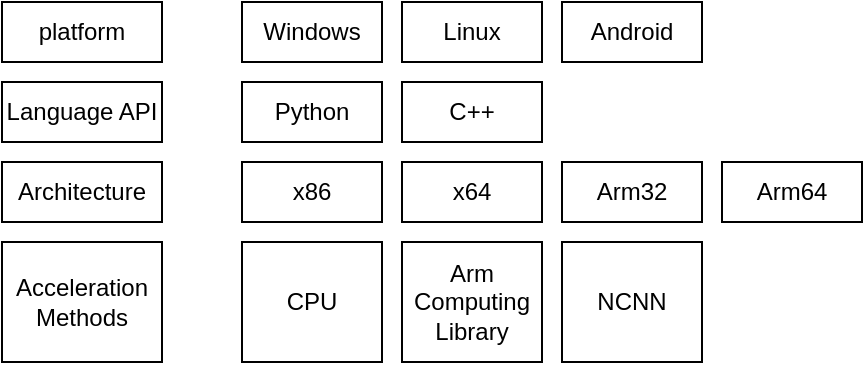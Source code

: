 <mxfile version="20.3.6" type="github">
  <diagram id="E6IjRvfCuhX2Yy5deakZ" name="第 1 页">
    <mxGraphModel dx="1426" dy="769" grid="1" gridSize="10" guides="1" tooltips="1" connect="1" arrows="1" fold="1" page="1" pageScale="1" pageWidth="827" pageHeight="1169" math="0" shadow="0">
      <root>
        <mxCell id="0" />
        <mxCell id="1" parent="0" />
        <mxCell id="Bo-WnP_CziDHzTEEVelE-1" value="platform" style="rounded=0;whiteSpace=wrap;html=1;" vertex="1" parent="1">
          <mxGeometry x="80" y="40" width="80" height="30" as="geometry" />
        </mxCell>
        <mxCell id="Bo-WnP_CziDHzTEEVelE-2" value="Language API" style="rounded=0;whiteSpace=wrap;html=1;" vertex="1" parent="1">
          <mxGeometry x="80" y="80" width="80" height="30" as="geometry" />
        </mxCell>
        <mxCell id="Bo-WnP_CziDHzTEEVelE-3" value="Windows" style="rounded=0;whiteSpace=wrap;html=1;" vertex="1" parent="1">
          <mxGeometry x="200" y="40" width="70" height="30" as="geometry" />
        </mxCell>
        <mxCell id="Bo-WnP_CziDHzTEEVelE-4" value="Linux" style="rounded=0;whiteSpace=wrap;html=1;" vertex="1" parent="1">
          <mxGeometry x="280" y="40" width="70" height="30" as="geometry" />
        </mxCell>
        <mxCell id="Bo-WnP_CziDHzTEEVelE-5" value="Android" style="rounded=0;whiteSpace=wrap;html=1;" vertex="1" parent="1">
          <mxGeometry x="360" y="40" width="70" height="30" as="geometry" />
        </mxCell>
        <mxCell id="Bo-WnP_CziDHzTEEVelE-6" value="Python" style="rounded=0;whiteSpace=wrap;html=1;" vertex="1" parent="1">
          <mxGeometry x="200" y="80" width="70" height="30" as="geometry" />
        </mxCell>
        <mxCell id="Bo-WnP_CziDHzTEEVelE-7" value="C++" style="rounded=0;whiteSpace=wrap;html=1;" vertex="1" parent="1">
          <mxGeometry x="280" y="80" width="70" height="30" as="geometry" />
        </mxCell>
        <mxCell id="Bo-WnP_CziDHzTEEVelE-8" value="Architecture" style="rounded=0;whiteSpace=wrap;html=1;" vertex="1" parent="1">
          <mxGeometry x="80" y="120" width="80" height="30" as="geometry" />
        </mxCell>
        <mxCell id="Bo-WnP_CziDHzTEEVelE-9" value="x86" style="rounded=0;whiteSpace=wrap;html=1;" vertex="1" parent="1">
          <mxGeometry x="200" y="120" width="70" height="30" as="geometry" />
        </mxCell>
        <mxCell id="Bo-WnP_CziDHzTEEVelE-10" value="x64" style="rounded=0;whiteSpace=wrap;html=1;" vertex="1" parent="1">
          <mxGeometry x="280" y="120" width="70" height="30" as="geometry" />
        </mxCell>
        <mxCell id="Bo-WnP_CziDHzTEEVelE-11" value="Arm32" style="rounded=0;whiteSpace=wrap;html=1;" vertex="1" parent="1">
          <mxGeometry x="360" y="120" width="70" height="30" as="geometry" />
        </mxCell>
        <mxCell id="Bo-WnP_CziDHzTEEVelE-12" value="Arm64" style="rounded=0;whiteSpace=wrap;html=1;" vertex="1" parent="1">
          <mxGeometry x="440" y="120" width="70" height="30" as="geometry" />
        </mxCell>
        <mxCell id="Bo-WnP_CziDHzTEEVelE-13" value="Acceleration Methods" style="rounded=0;whiteSpace=wrap;html=1;" vertex="1" parent="1">
          <mxGeometry x="80" y="160" width="80" height="60" as="geometry" />
        </mxCell>
        <mxCell id="Bo-WnP_CziDHzTEEVelE-14" value="CPU" style="rounded=0;whiteSpace=wrap;html=1;" vertex="1" parent="1">
          <mxGeometry x="200" y="160" width="70" height="60" as="geometry" />
        </mxCell>
        <mxCell id="Bo-WnP_CziDHzTEEVelE-15" value="Arm Computing Library" style="rounded=0;whiteSpace=wrap;html=1;" vertex="1" parent="1">
          <mxGeometry x="280" y="160" width="70" height="60" as="geometry" />
        </mxCell>
        <mxCell id="Bo-WnP_CziDHzTEEVelE-16" value="NCNN" style="rounded=0;whiteSpace=wrap;html=1;" vertex="1" parent="1">
          <mxGeometry x="360" y="160" width="70" height="60" as="geometry" />
        </mxCell>
      </root>
    </mxGraphModel>
  </diagram>
</mxfile>
